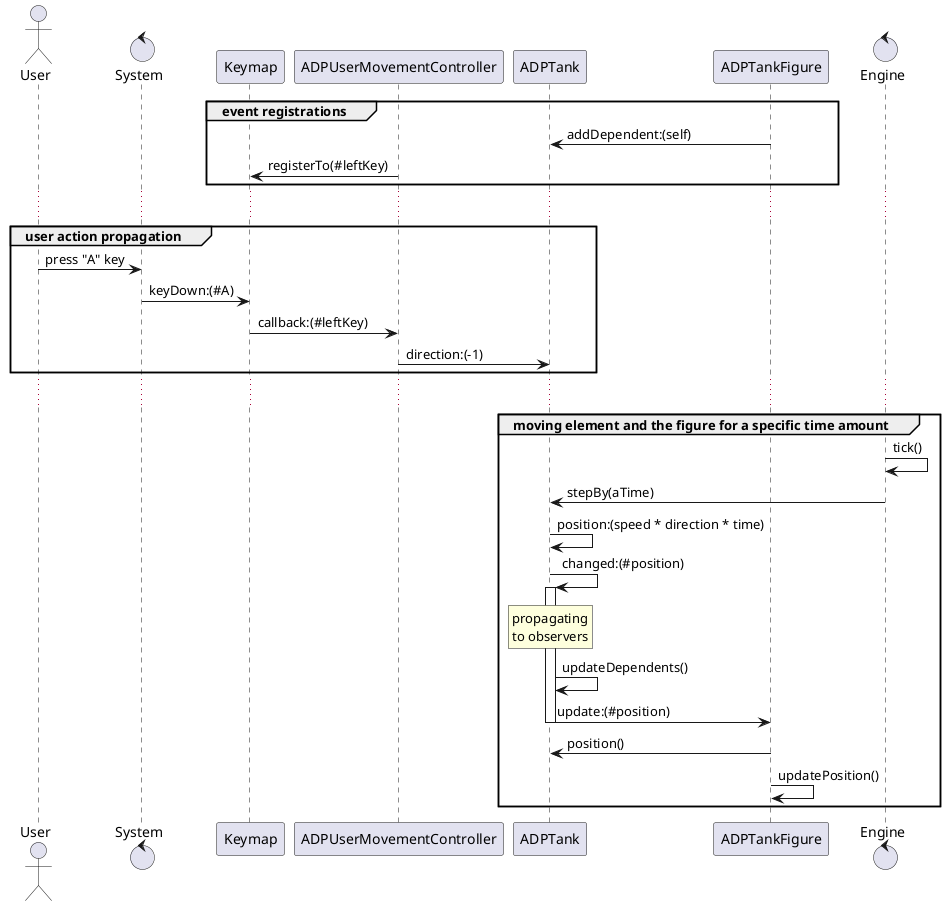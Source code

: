 @startuml
actor User as u
control System as sys
participant Keymap as key
participant ADPUserMovementController as c
participant ADPTank as e
participant ADPTankFigure as f
control Engine

group event registrations
f -> e : addDependent:(self)
c -> key : registerTo(#leftKey)
end

...

group user action propagation
u -> sys : press "A" key
sys -> key : keyDown:(#A)
key -> c : callback:(#leftKey)
c -> e : direction:(-1)
end
...

group moving element and the figure for a specific time amount
Engine -> Engine : tick()
Engine -> e : stepBy(aTime)
e -> e : position:(speed * direction * time)
e -> e : changed:(#position)
activate e
rnote over e
  propagating
  to observers
endrnote
e -> e : updateDependents()
e -> f : update:(#position)
deactivate e
f -> e : position()
f -> f : updatePosition()
end

@enduml
